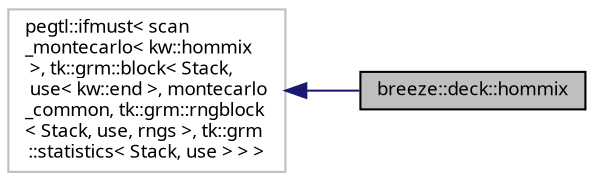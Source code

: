 digraph "breeze::deck::hommix"
{
 // INTERACTIVE_SVG=YES
  bgcolor="transparent";
  edge [fontname="sans-serif",fontsize="9",labelfontname="sans-serif",labelfontsize="9"];
  node [fontname="sans-serif",fontsize="9",shape=record];
  rankdir="LR";
  Node1 [label="breeze::deck::hommix",height=0.2,width=0.4,color="black", fillcolor="grey75", style="filled", fontcolor="black"];
  Node2 -> Node1 [dir="back",color="midnightblue",fontsize="9",style="solid",fontname="sans-serif"];
  Node2 [label="pegtl::ifmust\< scan\l_montecarlo\< kw::hommix\l \>, tk::grm::block\< Stack,\l use\< kw::end \>, montecarlo\l_common, tk::grm::rngblock\l\< Stack, use, rngs \>, tk::grm\l::statistics\< Stack, use \> \> \>",height=0.2,width=0.4,color="grey75"];
}
